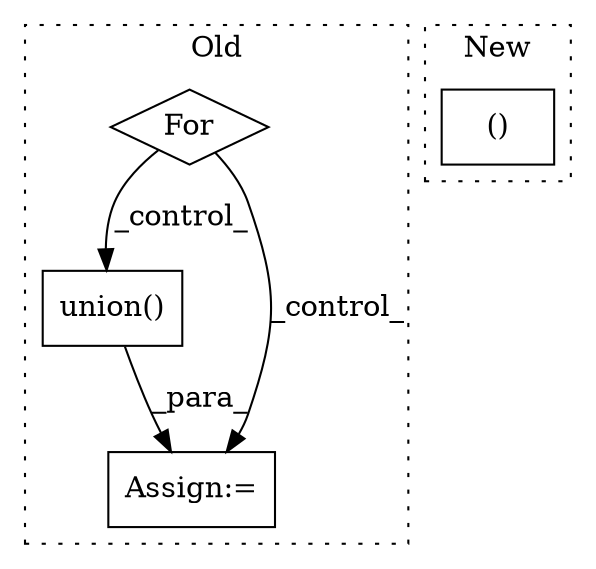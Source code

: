 digraph G {
subgraph cluster0 {
1 [label="union()" a="75" s="6666,6787" l="81,26" shape="box"];
3 [label="Assign:=" a="68" s="6663" l="3" shape="box"];
4 [label="For" a="107" s="5196,5260" l="4,62" shape="diamond"];
label = "Old";
style="dotted";
}
subgraph cluster1 {
2 [label="()" a="54" s="7836" l="57" shape="box"];
label = "New";
style="dotted";
}
1 -> 3 [label="_para_"];
4 -> 1 [label="_control_"];
4 -> 3 [label="_control_"];
}